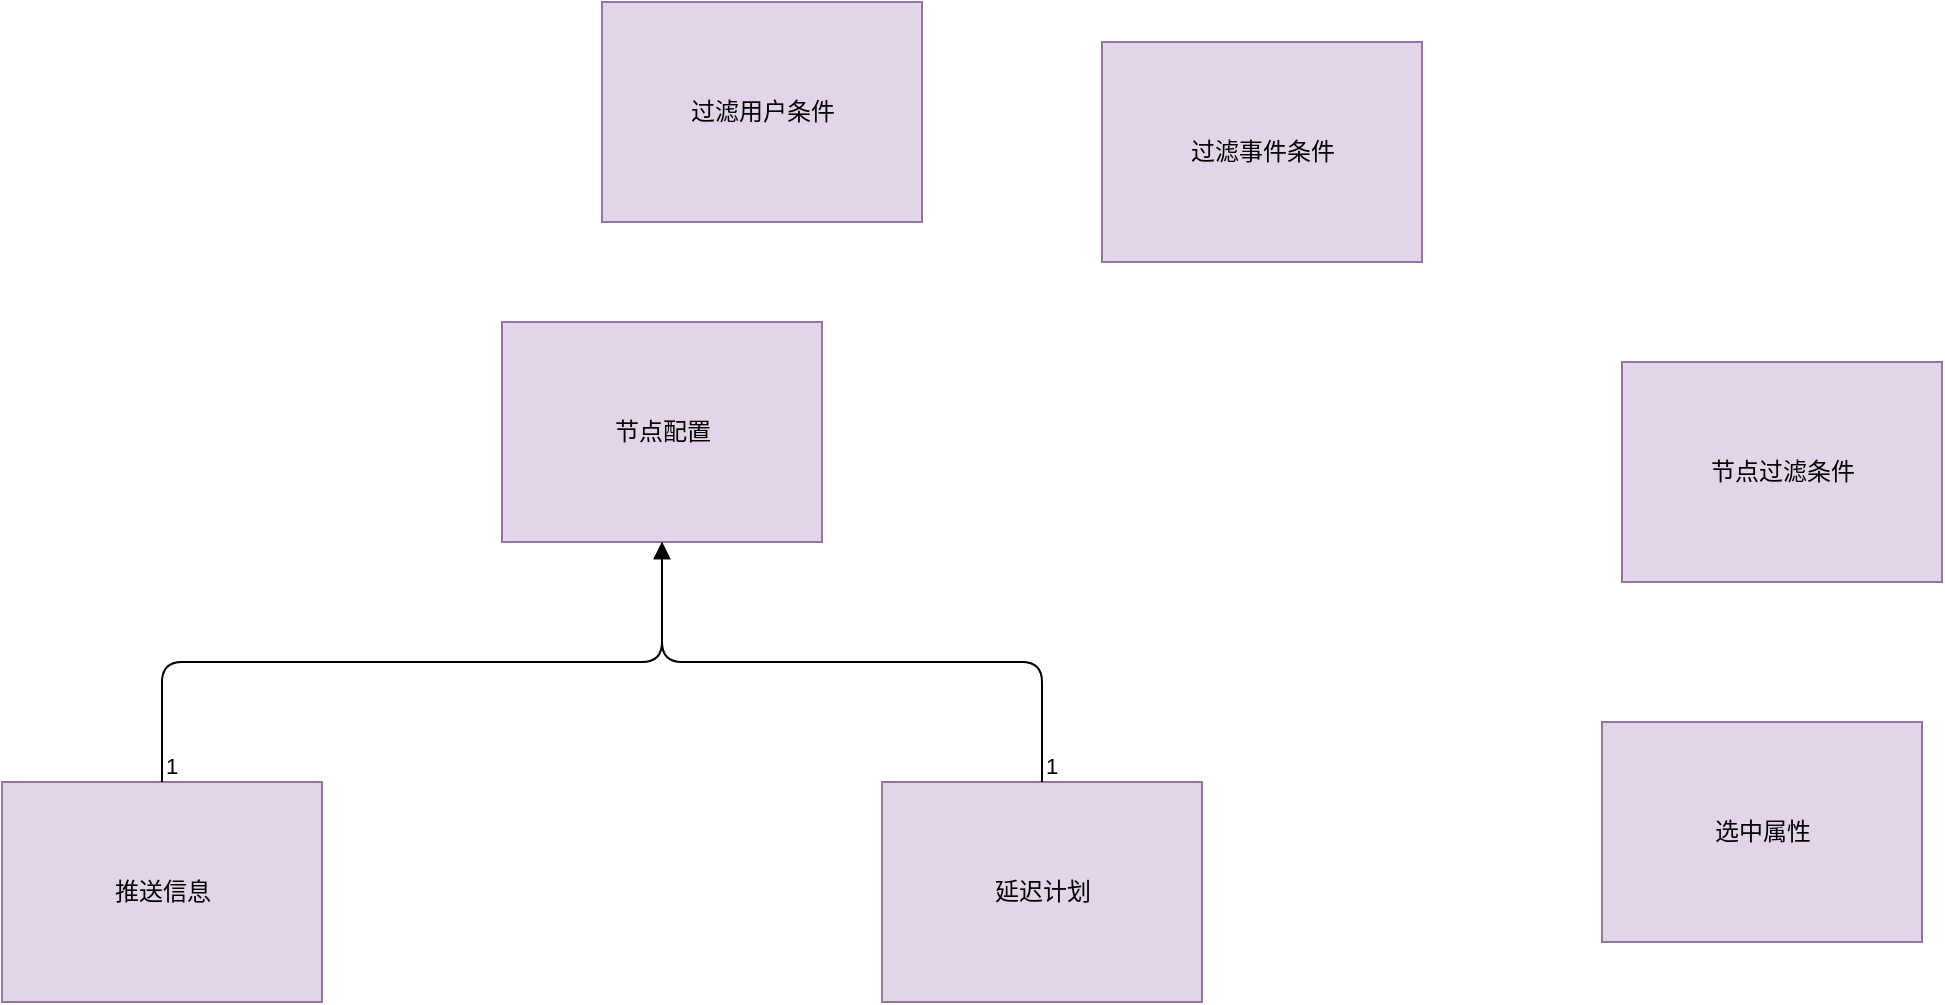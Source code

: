 <mxfile version="13.8.5" type="github">
  <diagram name="Page-1" id="efa7a0a1-bf9b-a30e-e6df-94a7791c09e9">
    <mxGraphModel dx="1221" dy="616" grid="1" gridSize="10" guides="1" tooltips="1" connect="1" arrows="1" fold="1" page="1" pageScale="1" pageWidth="2339" pageHeight="3300" background="#ffffff" math="0" shadow="0">
      <root>
        <mxCell id="0" />
        <mxCell id="1" parent="0" />
        <mxCell id="5RnivFQOtMV0s0rQjsaU-1" value="节点配置" style="html=1;fillColor=#e1d5e7;strokeColor=#9673a6;imageWidth=200;" vertex="1" parent="1">
          <mxGeometry x="420" y="200" width="160" height="110" as="geometry" />
        </mxCell>
        <mxCell id="5RnivFQOtMV0s0rQjsaU-2" value="选中属性" style="html=1;fillColor=#e1d5e7;strokeColor=#9673a6;imageWidth=200;" vertex="1" parent="1">
          <mxGeometry x="970" y="400" width="160" height="110" as="geometry" />
        </mxCell>
        <mxCell id="5RnivFQOtMV0s0rQjsaU-3" value="节点过滤条件" style="html=1;fillColor=#e1d5e7;strokeColor=#9673a6;imageWidth=200;" vertex="1" parent="1">
          <mxGeometry x="980" y="220" width="160" height="110" as="geometry" />
        </mxCell>
        <mxCell id="5RnivFQOtMV0s0rQjsaU-4" value="过滤事件条件" style="html=1;fillColor=#e1d5e7;strokeColor=#9673a6;imageWidth=200;" vertex="1" parent="1">
          <mxGeometry x="720" y="60" width="160" height="110" as="geometry" />
        </mxCell>
        <mxCell id="5RnivFQOtMV0s0rQjsaU-5" value="过滤用户条件" style="html=1;fillColor=#e1d5e7;strokeColor=#9673a6;imageWidth=200;" vertex="1" parent="1">
          <mxGeometry x="470" y="40" width="160" height="110" as="geometry" />
        </mxCell>
        <mxCell id="5RnivFQOtMV0s0rQjsaU-6" value="推送信息" style="html=1;fillColor=#e1d5e7;strokeColor=#9673a6;imageWidth=200;" vertex="1" parent="1">
          <mxGeometry x="170" y="430" width="160" height="110" as="geometry" />
        </mxCell>
        <mxCell id="5RnivFQOtMV0s0rQjsaU-7" value="延迟计划" style="html=1;fillColor=#e1d5e7;strokeColor=#9673a6;imageWidth=200;" vertex="1" parent="1">
          <mxGeometry x="610" y="430" width="160" height="110" as="geometry" />
        </mxCell>
        <mxCell id="5RnivFQOtMV0s0rQjsaU-15" value="" style="endArrow=block;endFill=1;html=1;edgeStyle=orthogonalEdgeStyle;align=left;verticalAlign=top;entryX=0.5;entryY=1;entryDx=0;entryDy=0;exitX=0.5;exitY=0;exitDx=0;exitDy=0;" edge="1" parent="1" source="5RnivFQOtMV0s0rQjsaU-6" target="5RnivFQOtMV0s0rQjsaU-1">
          <mxGeometry x="-1" relative="1" as="geometry">
            <mxPoint x="270" y="540" as="sourcePoint" />
            <mxPoint x="430" y="540" as="targetPoint" />
          </mxGeometry>
        </mxCell>
        <mxCell id="5RnivFQOtMV0s0rQjsaU-16" value="1" style="edgeLabel;resizable=0;html=1;align=left;verticalAlign=bottom;" connectable="0" vertex="1" parent="5RnivFQOtMV0s0rQjsaU-15">
          <mxGeometry x="-1" relative="1" as="geometry" />
        </mxCell>
        <mxCell id="5RnivFQOtMV0s0rQjsaU-18" value="" style="endArrow=block;endFill=1;html=1;edgeStyle=orthogonalEdgeStyle;align=left;verticalAlign=top;entryX=0.5;entryY=1;entryDx=0;entryDy=0;exitX=0.5;exitY=0;exitDx=0;exitDy=0;" edge="1" parent="1" source="5RnivFQOtMV0s0rQjsaU-7" target="5RnivFQOtMV0s0rQjsaU-1">
          <mxGeometry x="-1" relative="1" as="geometry">
            <mxPoint x="240" y="475" as="sourcePoint" />
            <mxPoint x="510" y="320" as="targetPoint" />
          </mxGeometry>
        </mxCell>
        <mxCell id="5RnivFQOtMV0s0rQjsaU-19" value="1" style="edgeLabel;resizable=0;html=1;align=left;verticalAlign=bottom;" connectable="0" vertex="1" parent="5RnivFQOtMV0s0rQjsaU-18">
          <mxGeometry x="-1" relative="1" as="geometry" />
        </mxCell>
      </root>
    </mxGraphModel>
  </diagram>
</mxfile>
